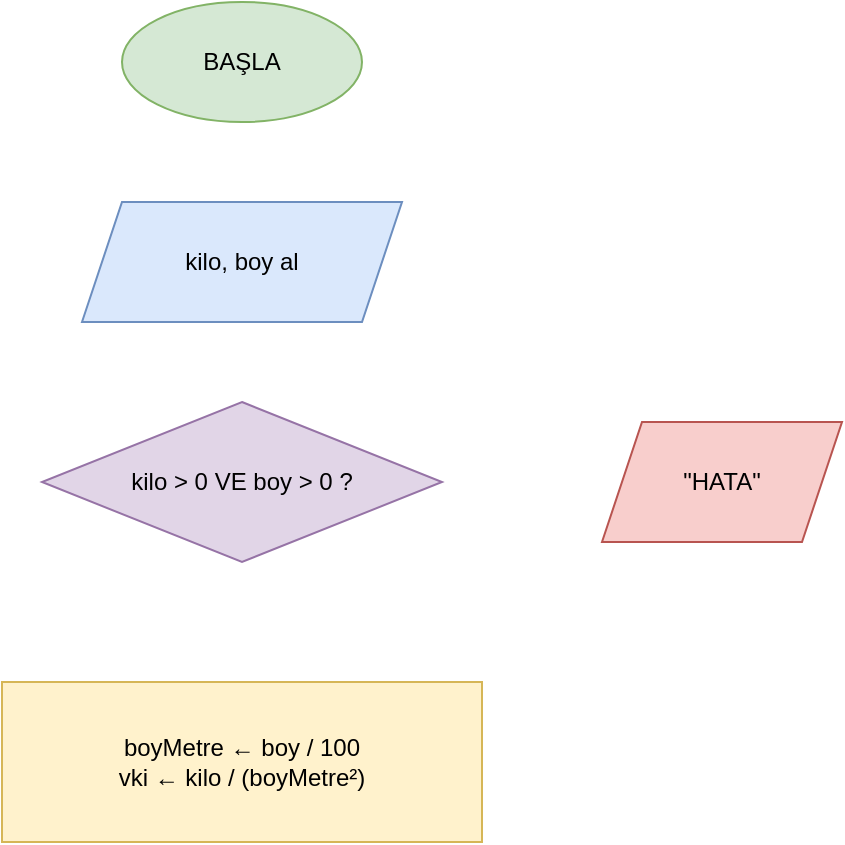 <mxfile version="22.0.0">
  <diagram name="VKİ Hesaplama" id="flowchart">
    <mxGraphModel dx="1422" dy="1200" grid="1" gridSize="10" guides="1" tooltips="1" connect="1" arrows="1" fold="1" page="1" pageScale="1" pageWidth="827" pageHeight="1169" math="0" shadow="0">
      <root>
        <mxCell id="0"/>
        <mxCell id="1" parent="0"/>
        
        <!-- BAŞLA -->
        <mxCell id="start" value="BAŞLA" style="ellipse;whiteSpace=wrap;html=1;fillColor=#d5e8d4;strokeColor=#82b366;" vertex="1" parent="1">
          <mxGeometry x="360" y="40" width="120" height="60" as="geometry"/>
        </mxCell>
        
        <!-- Kilo ve boy al -->
        <mxCell id="input" value="kilo, boy al" style="shape=parallelogram;perimeter=parallelogramPerimeter;whiteSpace=wrap;html=1;fixedSize=1;fillColor=#dae8fc;strokeColor=#6c8ebf;" vertex="1" parent="1">
          <mxGeometry x="340" y="140" width="160" height="60" as="geometry"/>
        </mxCell>
        
        <!-- Geçerlilik kontrolü -->
        <mxCell id="check_positive" value="kilo > 0 VE boy > 0 ?" style="rhombus;whiteSpace=wrap;html=1;fillColor=#e1d5e7;strokeColor=#9673a6;" vertex="1" parent="1">
          <mxGeometry x="320" y="240" width="200" height="80" as="geometry"/>
        </mxCell>
        
        <!-- Hata mesajı -->
        <mxCell id="error" value="&quot;HATA&quot;" style="shape=parallelogram;perimeter=parallelogramPerimeter;whiteSpace=wrap;html=1;fixedSize=1;fillColor=#f8cecc;strokeColor=#b85450;" vertex="1" parent="1">
          <mxGeometry x="600" y="250" width="120" height="60" as="geometry"/>
        </mxCell>
        
        <!-- VKİ hesaplama -->
        <mxCell id="calculate_bmi" value="boyMetre ← boy / 100&#xa;vki ← kilo / (boyMetre²)" style="rounded=0;whiteSpace=wrap;html=1;fillColor=#fff2cc;strokeColor=#d6b656;" vertex="1" parent="1">
          <mxGeometry x="300" y="380" width="240" height="80" as="geometry"/>
        </mxCell>
        
        <!-- VKİ < 18.5 -->
        <mxCell id="check_underweight" value="vki < 18.5 ?" style="rhombus;whiteSpace=wrap;html=1;fillColor=#e1d5e7;strokeColor=#9673a6;" vertex="1" parent="1">
          <mxGeometry x="340" y="500" width="160" height="80" as="geometry"/>
        </mxCell>
        
        <!-- Zayıf -->
        <mxCell id="underweight" value="🔵 Zayıf&#xa;Kilo almanız önerilir" style="rounded=0;whiteSpace=wrap;html=1;fillColor=#dae8fc;strokeColor=#6c8ebf;" vertex="1" parent="1">
          <mxGeometry x="120" y="610" width="160" height="60" as="geometry"/>
        </mxCell>
        
        <!-- VKİ < 25 -->
        <mxCell id="check_normal" value="vki < 25 ?" style="rhombus;whiteSpace=wrap;html=1;fillColor=#e1d5e7;strokeColor=#9673a6;" vertex="1" parent="1">
          <mxGeometry x="340" y="610" width="160" height="80" as="geometry"/>
        </mxCell>
        
        <!-- Normal -->
        <mxCell id="normal" value="🟢 Normal&#xa;İdeal kiloda değiniz" style="rounded=0;whiteSpace=wrap;html=1;fillColor=#d5e8d4;strokeColor=#82b366;" vertex="1" parent="1">
          <mxGeometry x="560" y="610" width="160" height="60" as="geometry"/>
        </mxCell>
        
        <!-- VKİ < 30 -->
        <mxCell id="check_overweight" value="vki < 30 ?" style="rhombus;whiteSpace=wrap;html=1;fillColor=#e1d5e7;strokeColor=#9673a6;" vertex="1" parent="1">
          <mxGeometry x="340" y="720" width="160" height="80" as="geometry"/>
        </mxCell>
        
        <!-- Kilolu -->
        <mxCell id="overweight" value="🟡 Kilolu&#xa;Kilo vermeniz önerilir" style="rounded=0;whiteSpace=wrap;html=1;fillColor=#fff2cc;strokeColor=#d6b656;" vertex="1" parent="1">
          <mxGeometry x="560" y="720" width="160" height="60" as="geometry"/>
        </mxCell>
        
        <!-- Obez -->
        <mxCell id="obese" value="🔴 Obez&#xa;Doktora başvurun" style="rounded=0;whiteSpace=wrap;html=1;fillColor=#f8cecc;strokeColor=#b85450;" vertex="1" parent="1">
          <mxGeometry x="340" y="830" width="160" height="60" as="geometry"/>
        </mxCell>
        
        <!-- Sonuçları göster -->
        <mxCell id="output" value="VKİ sonuçlarını göster" style="shape=parallelogram;perimeter=parallelogramPerimeter;whiteSpace=wrap;html=1;fixedSize=1;fillColor=#ffe6cc;strokeColor=#d79b00;" vertex="1" parent="1">
          <mxGeometry x="320" y="950" width="200" height="60" as="geometry"/>
        </mxCell>
        
        <!-- BITIR -->
        <mxCell id="end" value="BITIR" style="ellipse;whiteSpace=wrap;html=1;fillColor=#f8cecc;strokeColor=#b85450;" vertex="1" parent="1">
          <mxGeometry x="360" y="1050" width="120" height="60" as="geometry"/>
        </mxCell>
        
        <!-- Connections -->
        <mxCell id="edge1" edge="1" parent="1" source="start" target="input">
          <mxGeometry relative="1" as="geometry"/>
        </mxCell>
        <mxCell id="edge2" edge="1" parent="1" source="input" target="check_positive">
          <mxGeometry relative="1" as="geometry"/>
        </mxCell>
        <mxCell id="edge3" edge="1" parent="1" source="check_positive" target="error">
          <mxGeometry relative="1" as="geometry"/>
          <mxCell id="labelNo1" value="HAYIR" style="edgeLabel;html=1;align=center;verticalAlign=middle;" vertex="1" connectable="0" parent="edge3">
            <mxGeometry relative="1" as="geometry"/>
          </mxCell>
        </mxCell>
        <mxCell id="edge4" edge="1" parent="1" source="check_positive" target="calculate_bmi">
          <mxGeometry relative="1" as="geometry"/>
          <mxCell id="labelYes1" value="EVET" style="edgeLabel;html=1;align=center;verticalAlign=middle;" vertex="1" connectable="0" parent="edge4">
            <mxGeometry relative="1" as="geometry"/>
          </mxCell>
        </mxCell>
        <mxCell id="edge5" edge="1" parent="1" source="calculate_bmi" target="check_underweight">
          <mxGeometry relative="1" as="geometry"/>
        </mxCell>
        
        <!-- BMI category cascade -->
        <mxCell id="edge6" edge="1" parent="1" source="check_underweight" target="underweight">
          <mxGeometry relative="1" as="geometry"/>
          <mxCell id="labelYes2" value="EVET" style="edgeLabel;html=1;align=center;verticalAlign=middle;" vertex="1" connectable="0" parent="edge6">
            <mxGeometry relative="1" as="geometry"/>
          </mxCell>
        </mxCell>
        <mxCell id="edge7" edge="1" parent="1" source="check_underweight" target="check_normal">
          <mxGeometry relative="1" as="geometry"/>
          <mxCell id="labelNo2" value="HAYIR" style="edgeLabel;html=1;align=center;verticalAlign=middle;" vertex="1" connectable="0" parent="edge7">
            <mxGeometry relative="1" as="geometry"/>
          </mxCell>
        </mxCell>
        <mxCell id="edge8" edge="1" parent="1" source="check_normal" target="normal">
          <mxGeometry relative="1" as="geometry"/>
          <mxCell id="labelYes3" value="EVET" style="edgeLabel;html=1;align=center;verticalAlign=middle;" vertex="1" connectable="0" parent="edge8">
            <mxGeometry relative="1" as="geometry"/>
          </mxCell>
        </mxCell>
        <mxCell id="edge9" edge="1" parent="1" source="check_normal" target="check_overweight">
          <mxGeometry relative="1" as="geometry"/>
          <mxCell id="labelNo3" value="HAYIR" style="edgeLabel;html=1;align=center;verticalAlign=middle;" vertex="1" connectable="0" parent="edge9">
            <mxGeometry relative="1" as="geometry"/>
          </mxCell>
        </mxCell>
        <mxCell id="edge10" edge="1" parent="1" source="check_overweight" target="overweight">
          <mxGeometry relative="1" as="geometry"/>
          <mxCell id="labelYes4" value="EVET" style="edgeLabel;html=1;align=center;verticalAlign=middle;" vertex="1" connectable="0" parent="edge10">
            <mxGeometry relative="1" as="geometry"/>
          </mxCell>
        </mxCell>
        <mxCell id="edge11" edge="1" parent="1" source="check_overweight" target="obese">
          <mxGeometry relative="1" as="geometry"/>
          <mxCell id="labelNo4" value="HAYIR" style="edgeLabel;html=1;align=center;verticalAlign=middle;" vertex="1" connectable="0" parent="edge11">
            <mxGeometry relative="1" as="geometry"/>
          </mxCell>
        </mxCell>
        
        <!-- All categories converge to output -->
        <mxCell id="edge_underweight_output" edge="1" parent="1" source="underweight" target="output">
          <mxGeometry relative="1" as="geometry"/>
        </mxCell>
        <mxCell id="edge_normal_output" edge="1" parent="1" source="normal" target="output">
          <mxGeometry relative="1" as="geometry"/>
        </mxCell>
        <mxCell id="edge_overweight_output" edge="1" parent="1" source="overweight" target="output">
          <mxGeometry relative="1" as="geometry"/>
        </mxCell>
        <mxCell id="edge_obese_output" edge="1" parent="1" source="obese" target="output">
          <mxGeometry relative="1" as="geometry"/>
        </mxCell>
        
        <mxCell id="edge_final" edge="1" parent="1" source="output" target="end">
          <mxGeometry relative="1" as="geometry"/>
        </mxCell>
        
        <mxCell id="edge_error" edge="1" parent="1" source="error" target="end">
          <mxGeometry relative="1" as="geometry">
            <Array as="points">
              <mxPoint x="660" y="1080"/>
            </Array>
          </mxGeometry>
        </mxCell>
        
      </root>
    </mxGraphModel>
  </diagram>
</mxfile>